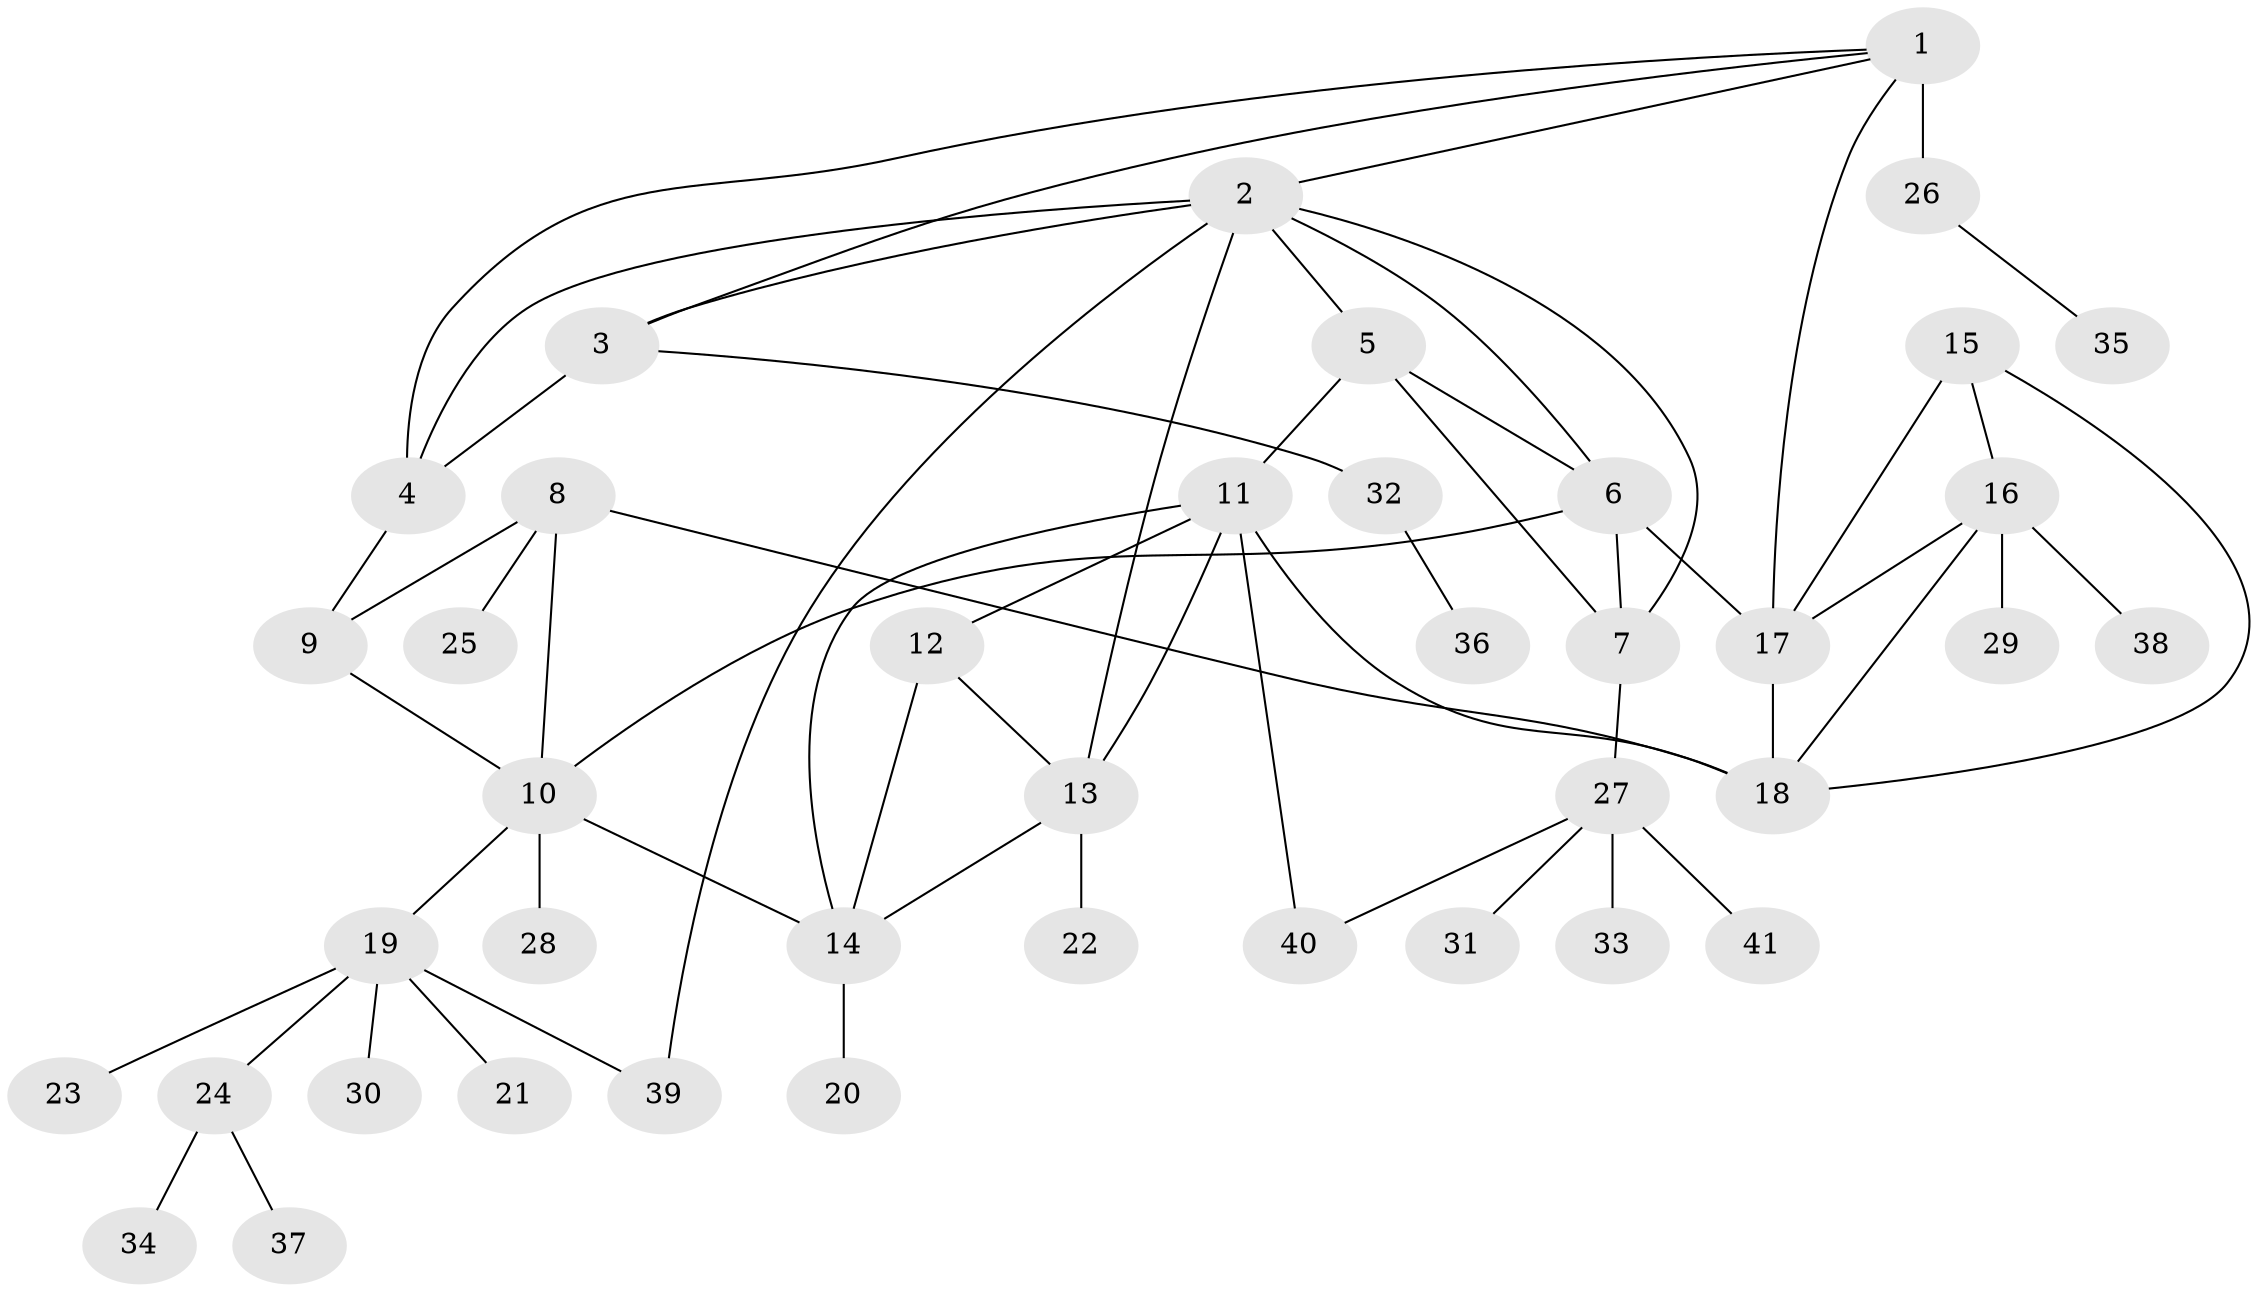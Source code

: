 // original degree distribution, {10: 0.024691358024691357, 6: 0.07407407407407407, 5: 0.07407407407407407, 9: 0.012345679012345678, 3: 0.024691358024691357, 8: 0.012345679012345678, 7: 0.037037037037037035, 4: 0.037037037037037035, 1: 0.5925925925925926, 2: 0.1111111111111111}
// Generated by graph-tools (version 1.1) at 2025/37/03/09/25 02:37:33]
// undirected, 41 vertices, 61 edges
graph export_dot {
graph [start="1"]
  node [color=gray90,style=filled];
  1;
  2;
  3;
  4;
  5;
  6;
  7;
  8;
  9;
  10;
  11;
  12;
  13;
  14;
  15;
  16;
  17;
  18;
  19;
  20;
  21;
  22;
  23;
  24;
  25;
  26;
  27;
  28;
  29;
  30;
  31;
  32;
  33;
  34;
  35;
  36;
  37;
  38;
  39;
  40;
  41;
  1 -- 2 [weight=1.0];
  1 -- 3 [weight=1.0];
  1 -- 4 [weight=1.0];
  1 -- 17 [weight=1.0];
  1 -- 26 [weight=5.0];
  2 -- 3 [weight=1.0];
  2 -- 4 [weight=1.0];
  2 -- 5 [weight=1.0];
  2 -- 6 [weight=1.0];
  2 -- 7 [weight=1.0];
  2 -- 13 [weight=1.0];
  2 -- 39 [weight=1.0];
  3 -- 4 [weight=1.0];
  3 -- 32 [weight=1.0];
  4 -- 9 [weight=1.0];
  5 -- 6 [weight=1.0];
  5 -- 7 [weight=1.0];
  5 -- 11 [weight=1.0];
  6 -- 7 [weight=5.0];
  6 -- 10 [weight=1.0];
  6 -- 17 [weight=1.0];
  7 -- 27 [weight=1.0];
  8 -- 9 [weight=2.0];
  8 -- 10 [weight=2.0];
  8 -- 18 [weight=1.0];
  8 -- 25 [weight=2.0];
  9 -- 10 [weight=1.0];
  10 -- 14 [weight=1.0];
  10 -- 19 [weight=1.0];
  10 -- 28 [weight=1.0];
  11 -- 12 [weight=1.0];
  11 -- 13 [weight=1.0];
  11 -- 14 [weight=1.0];
  11 -- 18 [weight=1.0];
  11 -- 40 [weight=1.0];
  12 -- 13 [weight=1.0];
  12 -- 14 [weight=1.0];
  13 -- 14 [weight=1.0];
  13 -- 22 [weight=1.0];
  14 -- 20 [weight=2.0];
  15 -- 16 [weight=1.0];
  15 -- 17 [weight=1.0];
  15 -- 18 [weight=1.0];
  16 -- 17 [weight=1.0];
  16 -- 18 [weight=1.0];
  16 -- 29 [weight=1.0];
  16 -- 38 [weight=1.0];
  17 -- 18 [weight=5.0];
  19 -- 21 [weight=1.0];
  19 -- 23 [weight=1.0];
  19 -- 24 [weight=1.0];
  19 -- 30 [weight=1.0];
  19 -- 39 [weight=1.0];
  24 -- 34 [weight=1.0];
  24 -- 37 [weight=1.0];
  26 -- 35 [weight=1.0];
  27 -- 31 [weight=1.0];
  27 -- 33 [weight=1.0];
  27 -- 40 [weight=1.0];
  27 -- 41 [weight=1.0];
  32 -- 36 [weight=1.0];
}

